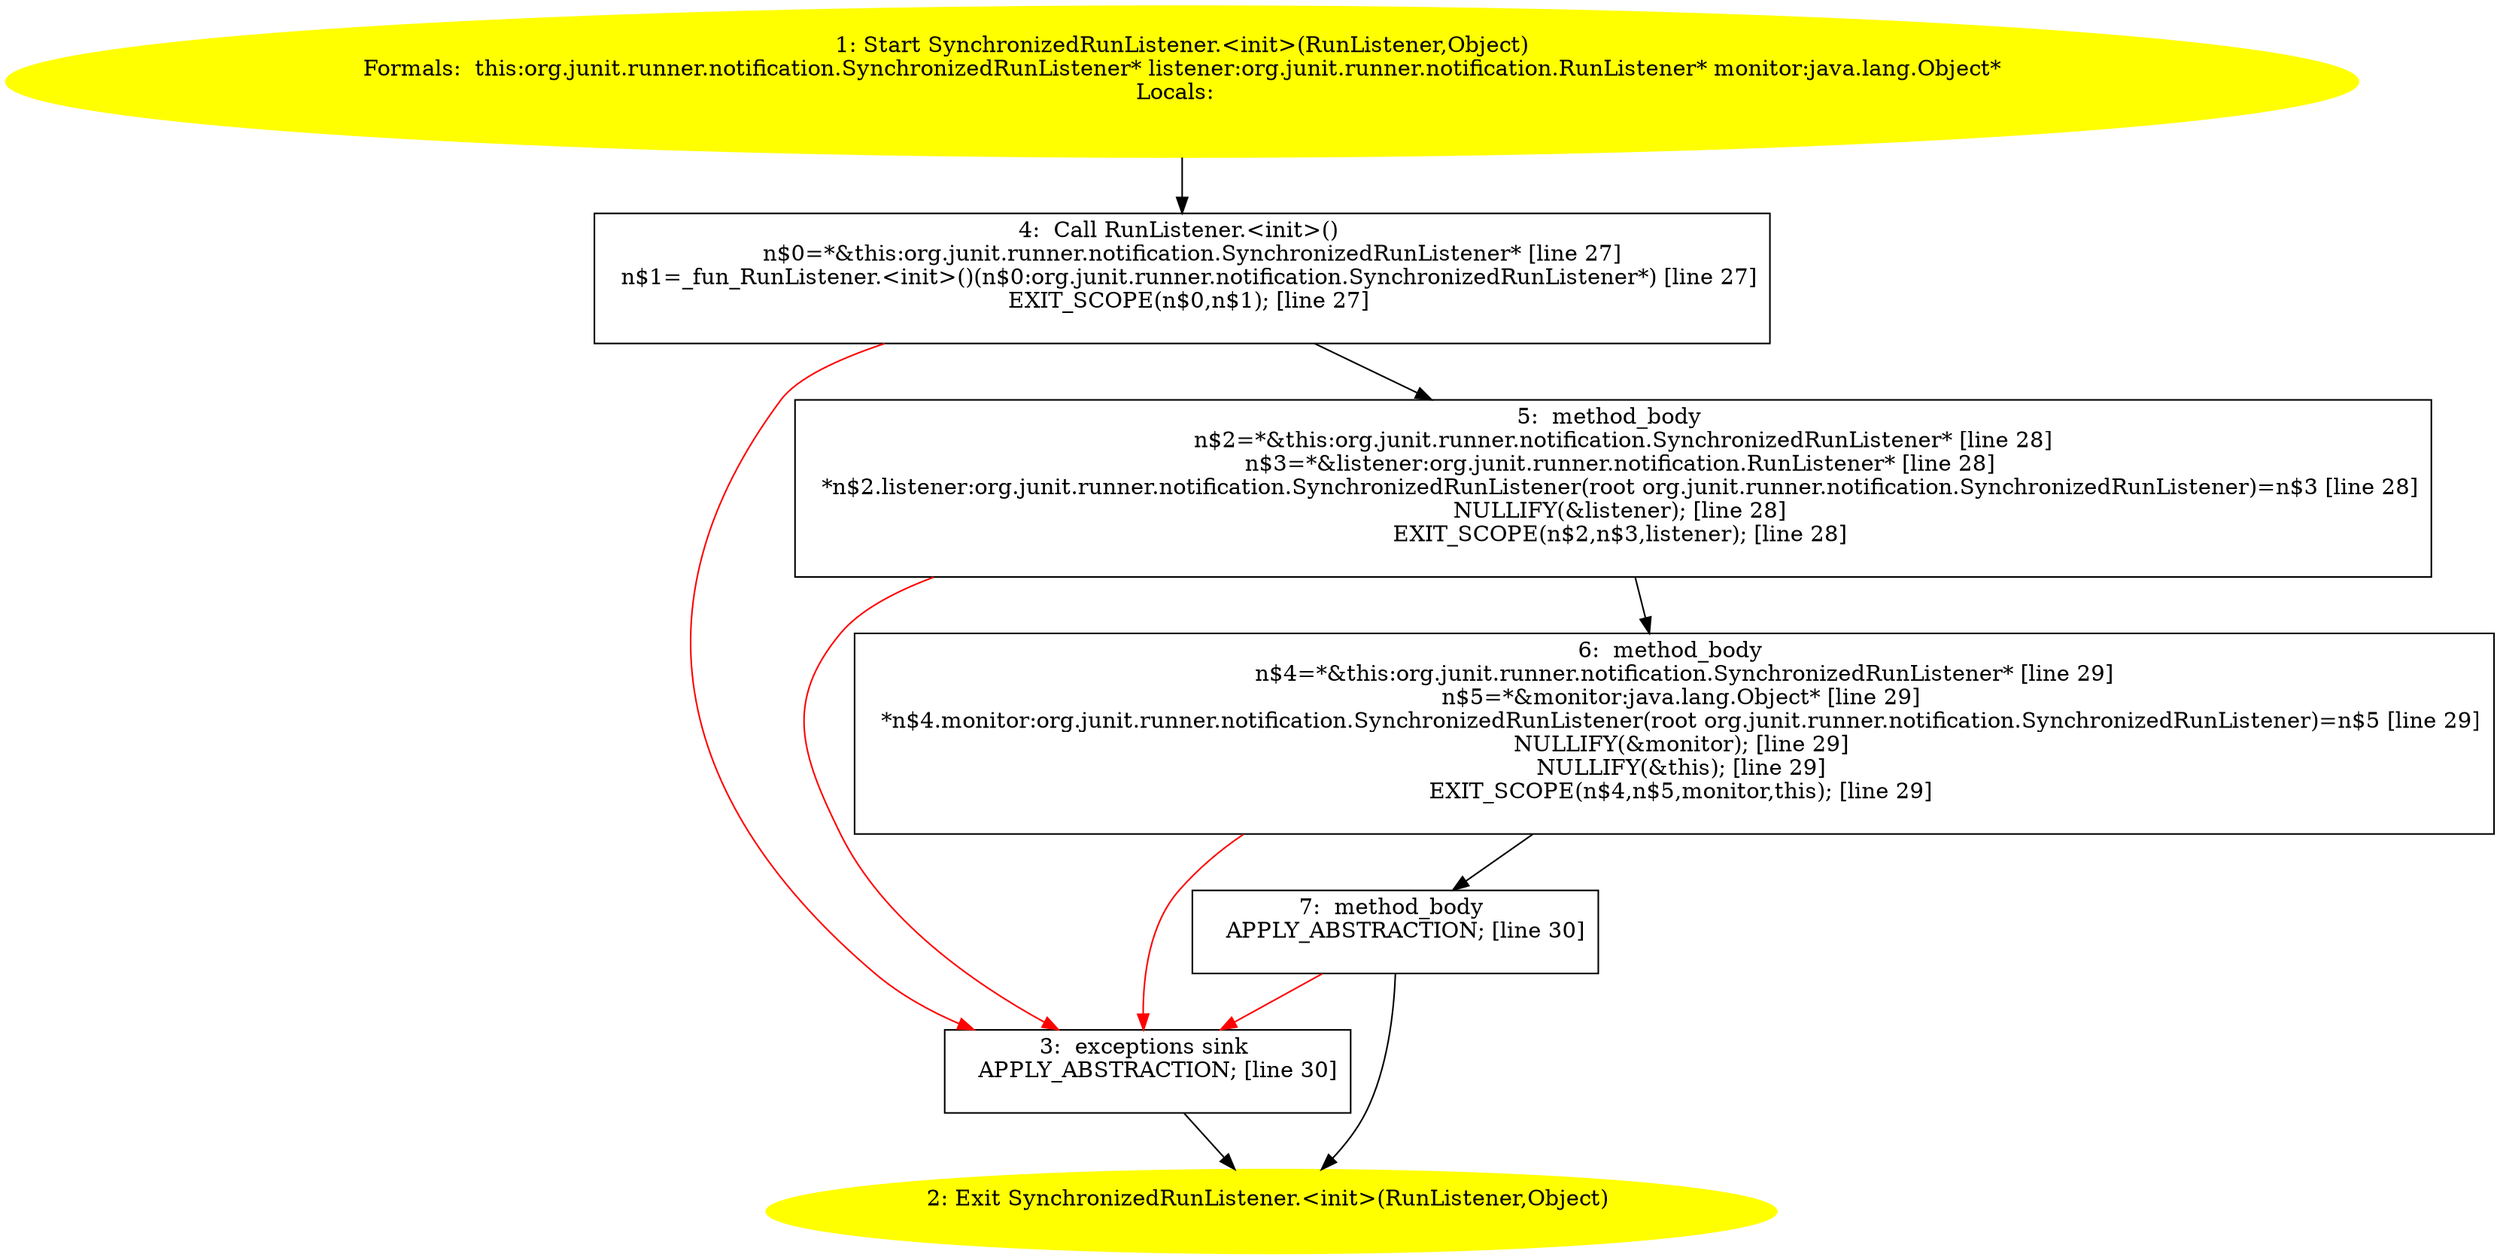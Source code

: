 /* @generated */
digraph cfg {
"org.junit.runner.notification.SynchronizedRunListener.<init>(org.junit.runner.notification.RunListen.e51209bec6fdf77c84f10858c4912d2a_1" [label="1: Start SynchronizedRunListener.<init>(RunListener,Object)\nFormals:  this:org.junit.runner.notification.SynchronizedRunListener* listener:org.junit.runner.notification.RunListener* monitor:java.lang.Object*\nLocals:  \n  " color=yellow style=filled]
	

	 "org.junit.runner.notification.SynchronizedRunListener.<init>(org.junit.runner.notification.RunListen.e51209bec6fdf77c84f10858c4912d2a_1" -> "org.junit.runner.notification.SynchronizedRunListener.<init>(org.junit.runner.notification.RunListen.e51209bec6fdf77c84f10858c4912d2a_4" ;
"org.junit.runner.notification.SynchronizedRunListener.<init>(org.junit.runner.notification.RunListen.e51209bec6fdf77c84f10858c4912d2a_2" [label="2: Exit SynchronizedRunListener.<init>(RunListener,Object) \n  " color=yellow style=filled]
	

"org.junit.runner.notification.SynchronizedRunListener.<init>(org.junit.runner.notification.RunListen.e51209bec6fdf77c84f10858c4912d2a_3" [label="3:  exceptions sink \n   APPLY_ABSTRACTION; [line 30]\n " shape="box"]
	

	 "org.junit.runner.notification.SynchronizedRunListener.<init>(org.junit.runner.notification.RunListen.e51209bec6fdf77c84f10858c4912d2a_3" -> "org.junit.runner.notification.SynchronizedRunListener.<init>(org.junit.runner.notification.RunListen.e51209bec6fdf77c84f10858c4912d2a_2" ;
"org.junit.runner.notification.SynchronizedRunListener.<init>(org.junit.runner.notification.RunListen.e51209bec6fdf77c84f10858c4912d2a_4" [label="4:  Call RunListener.<init>() \n   n$0=*&this:org.junit.runner.notification.SynchronizedRunListener* [line 27]\n  n$1=_fun_RunListener.<init>()(n$0:org.junit.runner.notification.SynchronizedRunListener*) [line 27]\n  EXIT_SCOPE(n$0,n$1); [line 27]\n " shape="box"]
	

	 "org.junit.runner.notification.SynchronizedRunListener.<init>(org.junit.runner.notification.RunListen.e51209bec6fdf77c84f10858c4912d2a_4" -> "org.junit.runner.notification.SynchronizedRunListener.<init>(org.junit.runner.notification.RunListen.e51209bec6fdf77c84f10858c4912d2a_5" ;
	 "org.junit.runner.notification.SynchronizedRunListener.<init>(org.junit.runner.notification.RunListen.e51209bec6fdf77c84f10858c4912d2a_4" -> "org.junit.runner.notification.SynchronizedRunListener.<init>(org.junit.runner.notification.RunListen.e51209bec6fdf77c84f10858c4912d2a_3" [color="red" ];
"org.junit.runner.notification.SynchronizedRunListener.<init>(org.junit.runner.notification.RunListen.e51209bec6fdf77c84f10858c4912d2a_5" [label="5:  method_body \n   n$2=*&this:org.junit.runner.notification.SynchronizedRunListener* [line 28]\n  n$3=*&listener:org.junit.runner.notification.RunListener* [line 28]\n  *n$2.listener:org.junit.runner.notification.SynchronizedRunListener(root org.junit.runner.notification.SynchronizedRunListener)=n$3 [line 28]\n  NULLIFY(&listener); [line 28]\n  EXIT_SCOPE(n$2,n$3,listener); [line 28]\n " shape="box"]
	

	 "org.junit.runner.notification.SynchronizedRunListener.<init>(org.junit.runner.notification.RunListen.e51209bec6fdf77c84f10858c4912d2a_5" -> "org.junit.runner.notification.SynchronizedRunListener.<init>(org.junit.runner.notification.RunListen.e51209bec6fdf77c84f10858c4912d2a_6" ;
	 "org.junit.runner.notification.SynchronizedRunListener.<init>(org.junit.runner.notification.RunListen.e51209bec6fdf77c84f10858c4912d2a_5" -> "org.junit.runner.notification.SynchronizedRunListener.<init>(org.junit.runner.notification.RunListen.e51209bec6fdf77c84f10858c4912d2a_3" [color="red" ];
"org.junit.runner.notification.SynchronizedRunListener.<init>(org.junit.runner.notification.RunListen.e51209bec6fdf77c84f10858c4912d2a_6" [label="6:  method_body \n   n$4=*&this:org.junit.runner.notification.SynchronizedRunListener* [line 29]\n  n$5=*&monitor:java.lang.Object* [line 29]\n  *n$4.monitor:org.junit.runner.notification.SynchronizedRunListener(root org.junit.runner.notification.SynchronizedRunListener)=n$5 [line 29]\n  NULLIFY(&monitor); [line 29]\n  NULLIFY(&this); [line 29]\n  EXIT_SCOPE(n$4,n$5,monitor,this); [line 29]\n " shape="box"]
	

	 "org.junit.runner.notification.SynchronizedRunListener.<init>(org.junit.runner.notification.RunListen.e51209bec6fdf77c84f10858c4912d2a_6" -> "org.junit.runner.notification.SynchronizedRunListener.<init>(org.junit.runner.notification.RunListen.e51209bec6fdf77c84f10858c4912d2a_7" ;
	 "org.junit.runner.notification.SynchronizedRunListener.<init>(org.junit.runner.notification.RunListen.e51209bec6fdf77c84f10858c4912d2a_6" -> "org.junit.runner.notification.SynchronizedRunListener.<init>(org.junit.runner.notification.RunListen.e51209bec6fdf77c84f10858c4912d2a_3" [color="red" ];
"org.junit.runner.notification.SynchronizedRunListener.<init>(org.junit.runner.notification.RunListen.e51209bec6fdf77c84f10858c4912d2a_7" [label="7:  method_body \n   APPLY_ABSTRACTION; [line 30]\n " shape="box"]
	

	 "org.junit.runner.notification.SynchronizedRunListener.<init>(org.junit.runner.notification.RunListen.e51209bec6fdf77c84f10858c4912d2a_7" -> "org.junit.runner.notification.SynchronizedRunListener.<init>(org.junit.runner.notification.RunListen.e51209bec6fdf77c84f10858c4912d2a_2" ;
	 "org.junit.runner.notification.SynchronizedRunListener.<init>(org.junit.runner.notification.RunListen.e51209bec6fdf77c84f10858c4912d2a_7" -> "org.junit.runner.notification.SynchronizedRunListener.<init>(org.junit.runner.notification.RunListen.e51209bec6fdf77c84f10858c4912d2a_3" [color="red" ];
}
